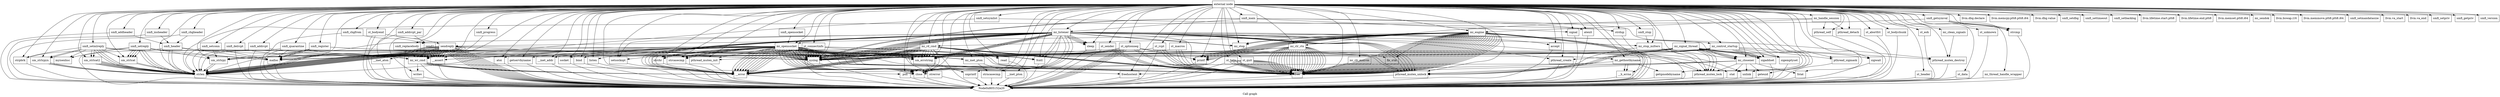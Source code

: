 digraph "Call graph" {
	label="Call graph";

	Node0x8051529f0 [shape=record,label="{external node}"];
	Node0x8051529f0 -> Node0x805152a80;
	Node0x8051529f0 -> Node0x805152cc0;
	Node0x8051529f0 -> Node0x805152ae0;
	Node0x8051529f0 -> Node0x805152d20;
	Node0x8051529f0 -> Node0x805152b40;
	Node0x8051529f0 -> Node0x805152d80;
	Node0x8051529f0 -> Node0x805152c00;
	Node0x8051529f0 -> Node0x805152c60;
	Node0x8051529f0 -> Node0x805152de0;
	Node0x8051529f0 -> Node0x805152ea0;
	Node0x8051529f0 -> Node0x805152f60;
	Node0x8051529f0 -> Node0x805152fc0;
	Node0x8051529f0 -> Node0x805153020;
	Node0x8051529f0 -> Node0x805153080;
	Node0x8051529f0 -> Node0x8051530e0;
	Node0x8051529f0 -> Node0x805153140;
	Node0x8051529f0 -> Node0x8051531a0;
	Node0x8051529f0 -> Node0x8051532c0;
	Node0x8051529f0 -> Node0x805153500;
	Node0x8051529f0 -> Node0x805153380;
	Node0x8051529f0 -> Node0x805153620;
	Node0x8051529f0 -> Node0x8051535c0;
	Node0x8051529f0 -> Node0x805153680;
	Node0x8051529f0 -> Node0x8051536e0;
	Node0x8051529f0 -> Node0x805153740;
	Node0x8051529f0 -> Node0x8051537a0;
	Node0x8051529f0 -> Node0x8051538c0;
	Node0x8051529f0 -> Node0x805153920;
	Node0x8051529f0 -> Node0x805153980;
	Node0x8051529f0 -> Node0x8051539e0;
	Node0x8051529f0 -> Node0x805153a40;
	Node0x8051529f0 -> Node0x805153aa0;
	Node0x8051529f0 -> Node0x805153b00;
	Node0x8051529f0 -> Node0x805153b60;
	Node0x8051529f0 -> Node0x805153bc0;
	Node0x8051529f0 -> Node0x805153c20;
	Node0x8051529f0 -> Node0x805153c80;
	Node0x8051529f0 -> Node0x805153800;
	Node0x8051529f0 -> Node0x805153ce0;
	Node0x8051529f0 -> Node0x805153d40;
	Node0x8051529f0 -> Node0x805153da0;
	Node0x8051529f0 -> Node0x805153e00;
	Node0x8051529f0 -> Node0x805152f00;
	Node0x8051529f0 -> Node0x805153e60;
	Node0x8051529f0 -> Node0x805153ec0;
	Node0x8051529f0 -> Node0x805153f20;
	Node0x8051529f0 -> Node0x805153f80;
	Node0x8051529f0 -> Node0x805153fe0;
	Node0x8051529f0 -> Node0x805154040;
	Node0x8051529f0 -> Node0x805154580;
	Node0x8051529f0 -> Node0x8051540a0;
	Node0x8051529f0 -> Node0x805154100;
	Node0x8051529f0 -> Node0x8051545e0;
	Node0x8051529f0 -> Node0x8051541c0;
	Node0x8051529f0 -> Node0x805154220;
	Node0x8051529f0 -> Node0x8051542e0;
	Node0x8051529f0 -> Node0x805154340;
	Node0x8051529f0 -> Node0x8051543a0;
	Node0x8051529f0 -> Node0x805154400;
	Node0x8051529f0 -> Node0x805154460;
	Node0x8051529f0 -> Node0x8051544c0;
	Node0x8051529f0 -> Node0x805154520;
	Node0x8051529f0 -> Node0x805154640;
	Node0x8051529f0 -> Node0x8051546a0;
	Node0x8051529f0 -> Node0x805154700;
	Node0x8051529f0 -> Node0x805153260;
	Node0x8051529f0 -> Node0x805154760;
	Node0x8051529f0 -> Node0x8051547c0;
	Node0x8051529f0 -> Node0x805154820;
	Node0x8051529f0 -> Node0x805154940;
	Node0x8051529f0 -> Node0x805154880;
	Node0x8051529f0 -> Node0x8051548e0;
	Node0x8051529f0 -> Node0x8051549a0;
	Node0x8051529f0 -> Node0x805154a00;
	Node0x8051529f0 -> Node0x805154a60;
	Node0x8051529f0 -> Node0x805154ac0;
	Node0x8051529f0 -> Node0x8051533e0;
	Node0x8051529f0 -> Node0x805154b20;
	Node0x8051529f0 -> Node0x805153560;
	Node0x8051529f0 -> Node0x805154b80;
	Node0x8051529f0 -> Node0x805154be0;
	Node0x8051529f0 -> Node0x805154ca0;
	Node0x8051529f0 -> Node0x805154d00;
	Node0x8051529f0 -> Node0x805154d60;
	Node0x8051529f0 -> Node0x805154e20;
	Node0x8051529f0 -> Node0x805154e80;
	Node0x8051529f0 -> Node0x805154ee0;
	Node0x8051529f0 -> Node0x805154f40;
	Node0x8051529f0 -> Node0x805154fa0;
	Node0x8051529f0 -> Node0x804f58000;
	Node0x8051529f0 -> Node0x804f58060;
	Node0x8051529f0 -> Node0x804f580c0;
	Node0x8051529f0 -> Node0x804f58180;
	Node0x8051529f0 -> Node0x804f58240;
	Node0x8051529f0 -> Node0x804f58360;
	Node0x8051529f0 -> Node0x804f583c0;
	Node0x8051529f0 -> Node0x804f58420;
	Node0x8051529f0 -> Node0x804f58480;
	Node0x8051529f0 -> Node0x804f584e0;
	Node0x8051529f0 -> Node0x804f58540;
	Node0x8051529f0 -> Node0x804f585a0;
	Node0x8051529f0 -> Node0x804f58600;
	Node0x8051529f0 -> Node0x805153320;
	Node0x8051529f0 -> Node0x805152e40;
	Node0x8051529f0 -> Node0x804f58660;
	Node0x8051529f0 -> Node0x805153200;
	Node0x8051529f0 -> Node0x804f586c0;
	Node0x8051529f0 -> Node0x804f58720;
	Node0x8051529f0 -> Node0x804f58780;
	Node0x8051529f0 -> Node0x804f587e0;
	Node0x8051529f0 -> Node0x804f58840;
	Node0x8051529f0 -> Node0x805154160;
	Node0x8051529f0 -> Node0x804f588a0;
	Node0x8051529f0 -> Node0x804f58900;
	Node0x8051529f0 -> Node0x805153860;
	Node0x8051529f0 -> Node0x804f58960;
	Node0x8051529f0 -> Node0x804f589c0;
	Node0x8051529f0 -> Node0x805154280;
	Node0x8051529f0 -> Node0x804f58a20;
	Node0x8051529f0 -> Node0x804f58a80;
	Node0x8051529f0 -> Node0x805152ba0;
	Node0x8051529f0 -> Node0x804f581e0;
	Node0x8051529f0 -> Node0x804f58300;
	Node0x8051529f0 -> Node0x804f582a0;
	Node0x805152a80 [shape=record,label="{smfi_register}"];
	Node0x805152a80 -> Node0x805152ae0;
	Node0x805152a80 -> Node0x805152b40;
	Node0x805152a80 -> Node0x805152ae0;
	Node0x805152a80 -> Node0x805152ba0;
	Node0x805152a80 -> Node0x805152c00;
	Node0x805152a80 -> Node0x805152c60;
	Node0x805152cc0 [shape=record,label="{llvm.dbg.declare}"];
	Node0x805152ae0 [shape=record,label="{malloc}"];
	Node0x805152ae0 -> Node0x805152a20;
	Node0x805152d20 [shape=record,label="{llvm.memcpy.p0i8.p0i8.i64}"];
	Node0x805152b40 [shape=record,label="{strlen}"];
	Node0x805152b40 -> Node0x805152a20;
	Node0x805152d80 [shape=record,label="{llvm.dbg.value}"];
	Node0x805152c00 [shape=record,label="{syslog}"];
	Node0x805152c00 -> Node0x805152a20;
	Node0x805152c60 [shape=record,label="{free}"];
	Node0x805152c60 -> Node0x805152a20;
	Node0x805152de0 [shape=record,label="{smfi_stop}"];
	Node0x805152de0 -> Node0x805152e40;
	Node0x805152ea0 [shape=record,label="{smfi_opensocket}"];
	Node0x805152ea0 -> Node0x805152f00;
	Node0x805152f60 [shape=record,label="{smfi_setdbg}"];
	Node0x805152fc0 [shape=record,label="{smfi_settimeout}"];
	Node0x805153020 [shape=record,label="{smfi_setconn}"];
	Node0x805153020 -> Node0x805152b40;
	Node0x805153020 -> Node0x805152ae0;
	Node0x805153020 -> Node0x805152ba0;
	Node0x805153080 [shape=record,label="{smfi_setbacklog}"];
	Node0x8051530e0 [shape=record,label="{smfi_main}"];
	Node0x8051530e0 -> Node0x805153140;
	Node0x8051530e0 -> Node0x805152c00;
	Node0x8051530e0 -> Node0x8051531a0;
	Node0x8051530e0 -> Node0x805153200;
	Node0x8051530e0 -> Node0x805152c00;
	Node0x8051530e0 -> Node0x805153260;
	Node0x805153140 [shape=record,label="{signal}"];
	Node0x805153140 -> Node0x805152a20;
	Node0x8051531a0 [shape=record,label="{atexit}"];
	Node0x8051531a0 -> Node0x805152a20;
	Node0x8051532c0 [shape=record,label="{mi_engine}"];
	Node0x8051532c0 -> Node0x805152c60;
	Node0x8051532c0 -> Node0x805152c60;
	Node0x8051532c0 -> Node0x805153320;
	Node0x8051532c0 -> Node0x805153380;
	Node0x8051532c0 -> Node0x8051533e0;
	Node0x8051532c0 -> Node0x805153380;
	Node0x8051532c0 -> Node0x805153380;
	Node0x8051532c0 -> Node0x805153380;
	Node0x8051532c0 -> Node0x805153380;
	Node0x8051532c0 -> Node0x805153380;
	Node0x8051532c0 -> Node0x805152a20;
	Node0x8051532c0 -> Node0x805152c60;
	Node0x8051532c0 -> Node0x805153380;
	Node0x8051532c0 -> Node0x805152a20;
	Node0x8051532c0 -> Node0x805152c60;
	Node0x8051532c0 -> Node0x805153440;
	Node0x8051532c0 -> Node0x805153380;
	Node0x8051532c0 -> Node0x805152a20;
	Node0x8051532c0 -> Node0x805152a20;
	Node0x8051532c0 -> Node0x805152c60;
	Node0x8051532c0 -> Node0x805152c60;
	Node0x8051532c0 -> Node0x805152c60;
	Node0x8051532c0 -> Node0x805152c60;
	Node0x8051532c0 -> Node0x805152c60;
	Node0x8051532c0 -> Node0x805152c60;
	Node0x8051532c0 -> Node0x805152c60;
	Node0x8051532c0 -> Node0x805152c60;
	Node0x8051532c0 -> Node0x805152c60;
	Node0x8051532c0 -> Node0x805152c60;
	Node0x8051532c0 -> Node0x805152c60;
	Node0x8051532c0 -> Node0x805152c60;
	Node0x8051532c0 -> Node0x805152c60;
	Node0x8051532c0 -> Node0x805152c60;
	Node0x8051532c0 -> Node0x805152c60;
	Node0x8051532c0 -> Node0x805152c60;
	Node0x8051532c0 -> Node0x805152c60;
	Node0x8051532c0 -> Node0x805152c60;
	Node0x8051532c0 -> Node0x805152c60;
	Node0x8051532c0 -> Node0x805152c60;
	Node0x8051532c0 -> Node0x805152c60;
	Node0x8051532c0 -> Node0x805152c60;
	Node0x8051532c0 -> Node0x805152c60;
	Node0x8051532c0 -> Node0x805152c60;
	Node0x8051532c0 -> Node0x805152c60;
	Node0x8051532c0 -> Node0x805152c60;
	Node0x8051532c0 -> Node0x805152c60;
	Node0x8051532c0 -> Node0x8051534a0;
	Node0x8051532c0 -> Node0x805153320;
	Node0x805153980 [shape=record,label="{st_header}"];
	Node0x805153980 -> Node0x805152a20;
	Node0x805153500 [shape=record,label="{llvm.lifetime.start.p0i8}"];
	Node0x805153380 [shape=record,label="{printf}"];
	Node0x805153380 -> Node0x805152a20;
	Node0x805153440 [shape=record,label="{sendreply}"];
	Node0x805153440 -> Node0x805152c00;
	Node0x805153440 -> Node0x805153560;
	Node0x805153440 -> Node0x805152b40;
	Node0x805153440 -> Node0x805153560;
	Node0x805153440 -> Node0x805152c60;
	Node0x805153440 -> Node0x805153560;
	Node0x805153440 -> Node0x805153560;
	Node0x805153440 -> Node0x805153560;
	Node0x805153440 -> Node0x805153560;
	Node0x805153440 -> Node0x805152a20;
	Node0x805153440 -> Node0x805152a20;
	Node0x805153440 -> Node0x805152a20;
	Node0x805153440 -> Node0x805152b40;
	Node0x805153440 -> Node0x8051535c0;
	Node0x805153440 -> Node0x805152ae0;
	Node0x805153440 -> Node0x8051535c0;
	Node0x805153440 -> Node0x805152a20;
	Node0x805153440 -> Node0x805152b40;
	Node0x805153440 -> Node0x8051535c0;
	Node0x805153440 -> Node0x805152a20;
	Node0x805153440 -> Node0x805152b40;
	Node0x805153440 -> Node0x805152a20;
	Node0x805153440 -> Node0x805152b40;
	Node0x805153440 -> Node0x805152a20;
	Node0x805153440 -> Node0x805152b40;
	Node0x805153440 -> Node0x805152a20;
	Node0x805153440 -> Node0x805152b40;
	Node0x805153440 -> Node0x805152a20;
	Node0x805153440 -> Node0x805152b40;
	Node0x805153440 -> Node0x805152a20;
	Node0x805153440 -> Node0x805152b40;
	Node0x805153440 -> Node0x805152b40;
	Node0x805153440 -> Node0x805152b40;
	Node0x805153440 -> Node0x805152b40;
	Node0x805153440 -> Node0x805152b40;
	Node0x805153440 -> Node0x805152b40;
	Node0x805153440 -> Node0x805152b40;
	Node0x805153440 -> Node0x805153560;
	Node0x805153440 -> Node0x805153560;
	Node0x805153620 [shape=record,label="{llvm.lifetime.end.p0i8}"];
	Node0x8051534a0 [shape=record,label="{fix_stm}"];
	Node0x8051535c0 [shape=record,label="{__assert}"];
	Node0x8051535c0 -> Node0x805152a20;
	Node0x805153680 [shape=record,label="{st_abortfct}"];
	Node0x805153680 -> Node0x805152a20;
	Node0x8051536e0 [shape=record,label="{st_macros}"];
	Node0x8051536e0 -> Node0x805152ae0;
	Node0x8051536e0 -> Node0x805152c60;
	Node0x8051536e0 -> Node0x805152c60;
	Node0x8051536e0 -> Node0x805152c60;
	Node0x805153740 [shape=record,label="{st_bodychunk}"];
	Node0x805153740 -> Node0x805152a20;
	Node0x8051537a0 [shape=record,label="{st_connectinfo}"];
	Node0x8051537a0 -> Node0x805152c60;
	Node0x8051537a0 -> Node0x805152c60;
	Node0x8051537a0 -> Node0x805152c00;
	Node0x8051537a0 -> Node0x805153800;
	Node0x8051537a0 -> Node0x805152c00;
	Node0x8051537a0 -> Node0x805153860;
	Node0x8051537a0 -> Node0x805152c00;
	Node0x8051537a0 -> Node0x805152ba0;
	Node0x8051537a0 -> Node0x805152c00;
	Node0x8051537a0 -> Node0x805152c00;
	Node0x8051537a0 -> Node0x805152a20;
	Node0x8051538c0 [shape=record,label="{st_bodyend}"];
	Node0x8051538c0 -> Node0x805152a20;
	Node0x8051538c0 -> Node0x805153440;
	Node0x8051538c0 -> Node0x805152a20;
	Node0x805153920 [shape=record,label="{st_helo}"];
	Node0x805153920 -> Node0x805152c60;
	Node0x805153920 -> Node0x805152c60;
	Node0x805153920 -> Node0x805152a20;
	Node0x8051539e0 [shape=record,label="{st_sender}"];
	Node0x8051539e0 -> Node0x805152c60;
	Node0x8051539e0 -> Node0x805152c60;
	Node0x8051539e0 -> Node0x805152ae0;
	Node0x8051539e0 -> Node0x805152a20;
	Node0x8051539e0 -> Node0x805152c60;
	Node0x805153a40 [shape=record,label="{st_optionneg}"];
	Node0x805153a40 -> Node0x805152c60;
	Node0x805153a40 -> Node0x805152c60;
	Node0x805153a40 -> Node0x805152c00;
	Node0x805153a40 -> Node0x805152a20;
	Node0x805153a40 -> Node0x805152c00;
	Node0x805153a40 -> Node0x805152a20;
	Node0x805153a40 -> Node0x805152a20;
	Node0x805153a40 -> Node0x805152a20;
	Node0x805153a40 -> Node0x805152c00;
	Node0x805153a40 -> Node0x805152c00;
	Node0x805153a40 -> Node0x805152c00;
	Node0x805153a40 -> Node0x8051534a0;
	Node0x805153a40 -> Node0x805153380;
	Node0x805153aa0 [shape=record,label="{st_eoh}"];
	Node0x805153aa0 -> Node0x805152a20;
	Node0x805153b00 [shape=record,label="{st_quit}"];
	Node0x805153b00 -> Node0x805152a20;
	Node0x805153b00 -> Node0x805152c60;
	Node0x805153b00 -> Node0x805152c60;
	Node0x805153b00 -> Node0x805152c60;
	Node0x805153b00 -> Node0x805152c60;
	Node0x805153b00 -> Node0x805152c60;
	Node0x805153b00 -> Node0x805152c60;
	Node0x805153b00 -> Node0x805152c60;
	Node0x805153b00 -> Node0x805152c60;
	Node0x805153b00 -> Node0x805152c60;
	Node0x805153b00 -> Node0x805152c60;
	Node0x805153b00 -> Node0x805152c60;
	Node0x805153b00 -> Node0x805152c60;
	Node0x805153b00 -> Node0x805152c60;
	Node0x805153b00 -> Node0x805152c60;
	Node0x805153b60 [shape=record,label="{st_data}"];
	Node0x805153b60 -> Node0x805152a20;
	Node0x805153bc0 [shape=record,label="{st_rcpt}"];
	Node0x805153bc0 -> Node0x805152c60;
	Node0x805153bc0 -> Node0x805152c60;
	Node0x805153bc0 -> Node0x805152ae0;
	Node0x805153bc0 -> Node0x805152a20;
	Node0x805153bc0 -> Node0x805152c60;
	Node0x805153c20 [shape=record,label="{st_unknown}"];
	Node0x805153c20 -> Node0x805152a20;
	Node0x805153c80 [shape=record,label="{llvm.memset.p0i8.i64}"];
	Node0x805153800 [shape=record,label="{__inet_aton}"];
	Node0x805153800 -> Node0x805152a20;
	Node0x805153ce0 [shape=record,label="{mi_clr_macros}"];
	Node0x805153ce0 -> Node0x805152c60;
	Node0x805153ce0 -> Node0x805152c60;
	Node0x805153d40 [shape=record,label="{mi_clr_ctx}"];
	Node0x805153d40 -> Node0x8051535c0;
	Node0x805153d40 -> Node0x805153da0;
	Node0x805153d40 -> Node0x805152c60;
	Node0x805153d40 -> Node0x805152c00;
	Node0x805153d40 -> Node0x805152c60;
	Node0x805153d40 -> Node0x805152c60;
	Node0x805153d40 -> Node0x805152c60;
	Node0x805153d40 -> Node0x805152c60;
	Node0x805153d40 -> Node0x805152c60;
	Node0x805153d40 -> Node0x805152c60;
	Node0x805153d40 -> Node0x805152c60;
	Node0x805153d40 -> Node0x805152c60;
	Node0x805153d40 -> Node0x805152c60;
	Node0x805153d40 -> Node0x805152c60;
	Node0x805153d40 -> Node0x805152c60;
	Node0x805153d40 -> Node0x805152c60;
	Node0x805153d40 -> Node0x805152c60;
	Node0x805153d40 -> Node0x805152c60;
	Node0x805153d40 -> Node0x805152c60;
	Node0x805153d40 -> Node0x805152c60;
	Node0x805153d40 -> Node0x805152c60;
	Node0x805153d40 -> Node0x805152c60;
	Node0x805153d40 -> Node0x805152c60;
	Node0x805153d40 -> Node0x805152c60;
	Node0x805153d40 -> Node0x805152c60;
	Node0x805153d40 -> Node0x805152c60;
	Node0x805153da0 [shape=record,label="{close}"];
	Node0x805153da0 -> Node0x805152a20;
	Node0x805153e00 [shape=record,label="{mi_sendok}"];
	Node0x805152f00 [shape=record,label="{mi_opensocket}"];
	Node0x805152f00 -> Node0x805152c00;
	Node0x805152f00 -> Node0x805153e60;
	Node0x805152f00 -> Node0x805153ec0;
	Node0x805152f00 -> Node0x805152c00;
	Node0x805152f00 -> Node0x805153f20;
	Node0x805152f00 -> Node0x805153f80;
	Node0x805152f00 -> Node0x805153f80;
	Node0x805152f00 -> Node0x805153f80;
	Node0x805152f00 -> Node0x805153f80;
	Node0x805152f00 -> Node0x805152c00;
	Node0x805152f00 -> Node0x805152b40;
	Node0x805152f00 -> Node0x805153fe0;
	Node0x805152f00 -> Node0x805152c00;
	Node0x805152f00 -> Node0x805152ba0;
	Node0x805152f00 -> Node0x805153f20;
	Node0x805152f00 -> Node0x805154040;
	Node0x805152f00 -> Node0x8051540a0;
	Node0x805152f00 -> Node0x805152c00;
	Node0x805152f00 -> Node0x805153f20;
	Node0x805152f00 -> Node0x805154100;
	Node0x805152f00 -> Node0x805153860;
	Node0x805152f00 -> Node0x805152c00;
	Node0x805152f00 -> Node0x805152c00;
	Node0x805152f00 -> Node0x805154160;
	Node0x805152f00 -> Node0x805152c00;
	Node0x805152f00 -> Node0x805152c00;
	Node0x805152f00 -> Node0x8051541c0;
	Node0x805152f00 -> Node0x805154220;
	Node0x805152f00 -> Node0x805153fe0;
	Node0x805152f00 -> Node0x805154280;
	Node0x805152f00 -> Node0x805152c00;
	Node0x805152f00 -> Node0x8051542e0;
	Node0x805152f00 -> Node0x8051542e0;
	Node0x805152f00 -> Node0x805153fe0;
	Node0x805152f00 -> Node0x805154280;
	Node0x805152f00 -> Node0x805152c00;
	Node0x805152f00 -> Node0x805153da0;
	Node0x805152f00 -> Node0x805154340;
	Node0x805152f00 -> Node0x805153fe0;
	Node0x805152f00 -> Node0x805154280;
	Node0x805152f00 -> Node0x805152c00;
	Node0x805152f00 -> Node0x805153da0;
	Node0x805152f00 -> Node0x8051543a0;
	Node0x805152f00 -> Node0x805153fe0;
	Node0x805152f00 -> Node0x805153fe0;
	Node0x805152f00 -> Node0x805154280;
	Node0x805152f00 -> Node0x805152c00;
	Node0x805152f00 -> Node0x805153da0;
	Node0x805152f00 -> Node0x805152c00;
	Node0x805152f00 -> Node0x805153da0;
	Node0x805152f00 -> Node0x805154400;
	Node0x805152f00 -> Node0x805153fe0;
	Node0x805152f00 -> Node0x805154280;
	Node0x805152f00 -> Node0x805152c00;
	Node0x805152f00 -> Node0x805153da0;
	Node0x805152f00 -> Node0x805154460;
	Node0x805152f00 -> Node0x805153fe0;
	Node0x805152f00 -> Node0x805154280;
	Node0x805152f00 -> Node0x805152c00;
	Node0x805152f00 -> Node0x805153da0;
	Node0x805152f00 -> Node0x8051544c0;
	Node0x805152f00 -> Node0x805153fe0;
	Node0x805152f00 -> Node0x805154280;
	Node0x805152f00 -> Node0x805152c00;
	Node0x805152f00 -> Node0x805153da0;
	Node0x805152f00 -> Node0x805152ae0;
	Node0x805152f00 -> Node0x805152ba0;
	Node0x805152f00 -> Node0x805153fe0;
	Node0x805152f00 -> Node0x805154280;
	Node0x805152f00 -> Node0x805152c00;
	Node0x805152f00 -> Node0x805153da0;
	Node0x805152f00 -> Node0x805152c00;
	Node0x805152f00 -> Node0x805154520;
	Node0x805152f00 -> Node0x805154520;
	Node0x805153e60 [shape=record,label="{pthread_mutex_init}"];
	Node0x805153e60 -> Node0x805152a20;
	Node0x805153ec0 [shape=record,label="{pthread_mutex_lock}"];
	Node0x805153ec0 -> Node0x805152a20;
	Node0x805153f20 [shape=record,label="{strchr}"];
	Node0x805153f20 -> Node0x805152a20;
	Node0x805153f80 [shape=record,label="{strcasecmp}"];
	Node0x805153f80 -> Node0x805152a20;
	Node0x805153fe0 [shape=record,label="{__error}"];
	Node0x805153fe0 -> Node0x805152a20;
	Node0x805154040 [shape=record,label="{atoi}"];
	Node0x805154040 -> Node0x805152a20;
	Node0x805154580 [shape=record,label="{llvm.bswap.i16}"];
	Node0x8051540a0 [shape=record,label="{getservbyname}"];
	Node0x8051540a0 -> Node0x805152a20;
	Node0x805154100 [shape=record,label="{__inet_addr}"];
	Node0x805154100 -> Node0x805152a20;
	Node0x8051545e0 [shape=record,label="{llvm.memmove.p0i8.p0i8.i64}"];
	Node0x8051541c0 [shape=record,label="{freehostent}"];
	Node0x8051541c0 -> Node0x805152a20;
	Node0x805154220 [shape=record,label="{socket}"];
	Node0x805154220 -> Node0x805152a20;
	Node0x8051542e0 [shape=record,label="{fcntl}"];
	Node0x8051542e0 -> Node0x805152a20;
	Node0x805154340 [shape=record,label="{setsockopt}"];
	Node0x805154340 -> Node0x805152a20;
	Node0x8051543a0 [shape=record,label="{stat}"];
	Node0x8051543a0 -> Node0x805152a20;
	Node0x805154400 [shape=record,label="{unlink}"];
	Node0x805154400 -> Node0x805152a20;
	Node0x805154460 [shape=record,label="{bind}"];
	Node0x805154460 -> Node0x805152a20;
	Node0x8051544c0 [shape=record,label="{listen}"];
	Node0x8051544c0 -> Node0x805152a20;
	Node0x805154520 [shape=record,label="{pthread_mutex_unlock}"];
	Node0x805154520 -> Node0x805152a20;
	Node0x805154640 [shape=record,label="{mi_closener}"];
	Node0x805154640 -> Node0x805153ec0;
	Node0x805154640 -> Node0x8051546a0;
	Node0x805154640 -> Node0x805154700;
	Node0x805154640 -> Node0x805153da0;
	Node0x805154640 -> Node0x8051543a0;
	Node0x805154640 -> Node0x805154400;
	Node0x805154640 -> Node0x805152c60;
	Node0x805154640 -> Node0x805154520;
	Node0x8051546a0 [shape=record,label="{geteuid}"];
	Node0x8051546a0 -> Node0x805152a20;
	Node0x805154700 [shape=record,label="{fstat}"];
	Node0x805154700 -> Node0x805152a20;
	Node0x805153260 [shape=record,label="{mi_listener}"];
	Node0x805153260 -> Node0x805152f00;
	Node0x805153260 -> Node0x805153320;
	Node0x805153260 -> Node0x805153ec0;
	Node0x805153260 -> Node0x805153fe0;
	Node0x805153260 -> Node0x805152c00;
	Node0x805153260 -> Node0x805154520;
	Node0x805153260 -> Node0x805154760;
	Node0x805153260 -> Node0x805154520;
	Node0x805153260 -> Node0x805153320;
	Node0x805153260 -> Node0x805153fe0;
	Node0x805153260 -> Node0x805154520;
	Node0x805153260 -> Node0x805154280;
	Node0x805153260 -> Node0x805152c00;
	Node0x805153260 -> Node0x8051547c0;
	Node0x805153260 -> Node0x805154520;
	Node0x805153260 -> Node0x805152c00;
	Node0x805153260 -> Node0x805154820;
	Node0x805153260 -> Node0x805153fe0;
	Node0x805153260 -> Node0x805154520;
	Node0x805153260 -> Node0x805153da0;
	Node0x805153260 -> Node0x805154280;
	Node0x805153260 -> Node0x805152c00;
	Node0x805153260 -> Node0x8051547c0;
	Node0x805153260 -> Node0x8051542e0;
	Node0x805153260 -> Node0x8051542e0;
	Node0x805153260 -> Node0x805153fe0;
	Node0x805153260 -> Node0x805154280;
	Node0x805153260 -> Node0x805152c00;
	Node0x805153260 -> Node0x805154340;
	Node0x805153260 -> Node0x805153fe0;
	Node0x805153260 -> Node0x805154280;
	Node0x805153260 -> Node0x805152c00;
	Node0x805153260 -> Node0x805152ae0;
	Node0x805153260 -> Node0x805153da0;
	Node0x805153260 -> Node0x805154280;
	Node0x805153260 -> Node0x805152c00;
	Node0x805153260 -> Node0x8051547c0;
	Node0x805153260 -> Node0x805154880;
	Node0x805153260 -> Node0x805152c00;
	Node0x805153260 -> Node0x8051547c0;
	Node0x805153260 -> Node0x805153da0;
	Node0x805153260 -> Node0x805152c60;
	Node0x805153260 -> Node0x805152e40;
	Node0x805153260 -> Node0x805152c00;
	Node0x805153260 -> Node0x805154640;
	Node0x805153260 -> Node0x8051548e0;
	Node0x805154760 [shape=record,label="{poll}"];
	Node0x805154760 -> Node0x805152a20;
	Node0x8051547c0 [shape=record,label="{sleep}"];
	Node0x8051547c0 -> Node0x805152a20;
	Node0x805154820 [shape=record,label="{accept}"];
	Node0x805154820 -> Node0x805152a20;
	Node0x805154940 [shape=record,label="{mi_thread_handle_wrapper}"];
	Node0x805154940 -> Node0x805152a20;
	Node0x805154880 [shape=record,label="{pthread_create}"];
	Node0x805154880 -> Node0x805152a20;
	Node0x8051548e0 [shape=record,label="{pthread_mutex_destroy}"];
	Node0x8051548e0 -> Node0x805152a20;
	Node0x8051549a0 [shape=record,label="{mi_handle_session}"];
	Node0x8051549a0 -> Node0x805154a00;
	Node0x8051549a0 -> Node0x805154a60;
	Node0x8051549a0 -> Node0x8051532c0;
	Node0x8051549a0 -> Node0x805153d40;
	Node0x805154a00 [shape=record,label="{pthread_self}"];
	Node0x805154a00 -> Node0x805152a20;
	Node0x805154a60 [shape=record,label="{pthread_detach}"];
	Node0x805154a60 -> Node0x805152a20;
	Node0x805154ac0 [shape=record,label="{smfi_setmaxdatasize}"];
	Node0x8051533e0 [shape=record,label="{mi_rd_cmd}"];
	Node0x8051533e0 -> Node0x805154760;
	Node0x8051533e0 -> Node0x805153fe0;
	Node0x8051533e0 -> Node0x805154b20;
	Node0x8051533e0 -> Node0x805153fe0;
	Node0x8051533e0 -> Node0x805154280;
	Node0x8051533e0 -> Node0x805152c00;
	Node0x8051533e0 -> Node0x805153fe0;
	Node0x8051533e0 -> Node0x805154280;
	Node0x8051533e0 -> Node0x805152c00;
	Node0x8051533e0 -> Node0x805152a20;
	Node0x8051533e0 -> Node0x805152ae0;
	Node0x8051533e0 -> Node0x805154760;
	Node0x8051533e0 -> Node0x805153fe0;
	Node0x8051533e0 -> Node0x805152c60;
	Node0x8051533e0 -> Node0x805154b20;
	Node0x8051533e0 -> Node0x805153fe0;
	Node0x8051533e0 -> Node0x805154280;
	Node0x8051533e0 -> Node0x805152c00;
	Node0x8051533e0 -> Node0x805152c60;
	Node0x8051533e0 -> Node0x805152c60;
	Node0x8051533e0 -> Node0x805153fe0;
	Node0x8051533e0 -> Node0x805152c60;
	Node0x8051533e0 -> Node0x805154280;
	Node0x8051533e0 -> Node0x805152c00;
	Node0x805154b20 [shape=record,label="{read}"];
	Node0x805154b20 -> Node0x805152a20;
	Node0x805153560 [shape=record,label="{mi_wr_cmd}"];
	Node0x805153560 -> Node0x805152a20;
	Node0x805153560 -> Node0x805154760;
	Node0x805153560 -> Node0x805153fe0;
	Node0x805153560 -> Node0x805153fe0;
	Node0x805153560 -> Node0x805154b80;
	Node0x805153560 -> Node0x805153fe0;
	Node0x805153560 -> Node0x805153fe0;
	Node0x805154b80 [shape=record,label="{writev}"];
	Node0x805154b80 -> Node0x805152a20;
	Node0x805154be0 [shape=record,label="{smfi_addheader}"];
	Node0x805154be0 -> Node0x805152a20;
	Node0x805154be0 -> Node0x805154c40;
	Node0x805154c40 [shape=record,label="{smfi_header}"];
	Node0x805154c40 -> Node0x805152b40;
	Node0x805154c40 -> Node0x805152b40;
	Node0x805154c40 -> Node0x805152ae0;
	Node0x805154c40 -> Node0x805152a20;
	Node0x805154c40 -> Node0x805153560;
	Node0x805154c40 -> Node0x805152c60;
	Node0x805154ca0 [shape=record,label="{smfi_insheader}"];
	Node0x805154ca0 -> Node0x805152a20;
	Node0x805154ca0 -> Node0x805154c40;
	Node0x805154d00 [shape=record,label="{smfi_chgheader}"];
	Node0x805154d00 -> Node0x805152a20;
	Node0x805154d00 -> Node0x805154c40;
	Node0x805154d60 [shape=record,label="{smfi_chgfrom}"];
	Node0x805154d60 -> Node0x805152a20;
	Node0x805154d60 -> Node0x805154dc0;
	Node0x805154dc0 [shape=record,label="{send2}"];
	Node0x805154dc0 -> Node0x805152b40;
	Node0x805154dc0 -> Node0x805152b40;
	Node0x805154dc0 -> Node0x8051535c0;
	Node0x805154dc0 -> Node0x805152ae0;
	Node0x805154dc0 -> Node0x805152b40;
	Node0x805154dc0 -> Node0x8051535c0;
	Node0x805154dc0 -> Node0x8051535c0;
	Node0x805154dc0 -> Node0x8051535c0;
	Node0x805154dc0 -> Node0x805153560;
	Node0x805154dc0 -> Node0x805152c60;
	Node0x805154e20 [shape=record,label="{smfi_setsymlist}"];
	Node0x805154e20 -> Node0x8051535c0;
	Node0x805154e20 -> Node0x805154e80;
	Node0x805154e80 [shape=record,label="{strdup}"];
	Node0x805154e80 -> Node0x805152a20;
	Node0x805154ee0 [shape=record,label="{smfi_addrcpt_par}"];
	Node0x805154ee0 -> Node0x805152a20;
	Node0x805154ee0 -> Node0x805154dc0;
	Node0x805154f40 [shape=record,label="{smfi_addrcpt}"];
	Node0x805154f40 -> Node0x805152a20;
	Node0x805154f40 -> Node0x805152b40;
	Node0x805154f40 -> Node0x805153560;
	Node0x805154fa0 [shape=record,label="{smfi_delrcpt}"];
	Node0x805154fa0 -> Node0x805152a20;
	Node0x805154fa0 -> Node0x805152b40;
	Node0x805154fa0 -> Node0x805153560;
	Node0x804f58000 [shape=record,label="{smfi_replacebody}"];
	Node0x804f58000 -> Node0x805152a20;
	Node0x804f58000 -> Node0x805153560;
	Node0x804f58060 [shape=record,label="{smfi_quarantine}"];
	Node0x804f58060 -> Node0x805152a20;
	Node0x804f58060 -> Node0x805152b40;
	Node0x804f58060 -> Node0x805152ae0;
	Node0x804f58060 -> Node0x805153560;
	Node0x804f58060 -> Node0x805152c60;
	Node0x804f580c0 [shape=record,label="{smfi_setreply}"];
	Node0x804f580c0 -> Node0x805152b40;
	Node0x804f580c0 -> Node0x804f58120;
	Node0x804f580c0 -> Node0x805152b40;
	Node0x804f580c0 -> Node0x804f58180;
	Node0x804f580c0 -> Node0x805152b40;
	Node0x804f580c0 -> Node0x805152ae0;
	Node0x804f580c0 -> Node0x805152ba0;
	Node0x804f580c0 -> Node0x804f581e0;
	Node0x804f580c0 -> Node0x804f581e0;
	Node0x804f580c0 -> Node0x804f581e0;
	Node0x804f580c0 -> Node0x804f581e0;
	Node0x804f580c0 -> Node0x805152c60;
	Node0x804f58120 [shape=record,label="{myisenhsc}"];
	Node0x804f58180 [shape=record,label="{strpbrk}"];
	Node0x804f58180 -> Node0x805152a20;
	Node0x804f58240 [shape=record,label="{smfi_setmlreply}"];
	Node0x804f58240 -> Node0x805152b40;
	Node0x804f58240 -> Node0x804f58120;
	Node0x804f58240 -> Node0x805152b40;
	Node0x804f58240 -> Node0x805152b40;
	Node0x804f58240 -> Node0x804f58180;
	Node0x804f58240 -> Node0x805152ae0;
	Node0x804f58240 -> Node0x804f582a0;
	Node0x804f58240 -> Node0x804f582a0;
	Node0x804f58240 -> Node0x804f58300;
	Node0x804f58240 -> Node0x804f58300;
	Node0x804f58240 -> Node0x804f581e0;
	Node0x804f58240 -> Node0x805152c60;
	Node0x804f58360 [shape=record,label="{llvm.va_start}"];
	Node0x804f583c0 [shape=record,label="{llvm.va_end}"];
	Node0x804f58420 [shape=record,label="{smfi_setpriv}"];
	Node0x804f58480 [shape=record,label="{smfi_getpriv}"];
	Node0x804f584e0 [shape=record,label="{smfi_getsymval}"];
	Node0x804f584e0 -> Node0x805152b40;
	Node0x804f584e0 -> Node0x804f58540;
	Node0x804f584e0 -> Node0x804f58540;
	Node0x804f584e0 -> Node0x804f58540;
	Node0x804f58540 [shape=record,label="{strcmp}"];
	Node0x804f58540 -> Node0x805152a20;
	Node0x804f585a0 [shape=record,label="{smfi_progress}"];
	Node0x804f585a0 -> Node0x805153560;
	Node0x804f58600 [shape=record,label="{smfi_version}"];
	Node0x805153320 [shape=record,label="{mi_stop}"];
	Node0x805152e40 [shape=record,label="{mi_stop_milters}"];
	Node0x805152e40 -> Node0x805153ec0;
	Node0x805152e40 -> Node0x805154640;
	Node0x805152e40 -> Node0x805154520;
	Node0x804f58660 [shape=record,label="{mi_clean_signals}"];
	Node0x804f58660 -> Node0x8051548e0;
	Node0x805153200 [shape=record,label="{mi_control_startup}"];
	Node0x805153200 -> Node0x805153e60;
	Node0x805153200 -> Node0x805152c00;
	Node0x805153200 -> Node0x804f586c0;
	Node0x805153200 -> Node0x804f58720;
	Node0x805153200 -> Node0x804f58720;
	Node0x805153200 -> Node0x804f58720;
	Node0x805153200 -> Node0x804f58780;
	Node0x805153200 -> Node0x805152c00;
	Node0x805153200 -> Node0x805154880;
	Node0x805153200 -> Node0x805152c00;
	Node0x805153200 -> Node0x805152c00;
	Node0x805153200 -> Node0x8051548e0;
	Node0x804f586c0 [shape=record,label="{sigemptyset}"];
	Node0x804f586c0 -> Node0x805152a20;
	Node0x804f58720 [shape=record,label="{sigaddset}"];
	Node0x804f58720 -> Node0x805152a20;
	Node0x804f58780 [shape=record,label="{pthread_sigmask}"];
	Node0x804f58780 -> Node0x805152a20;
	Node0x804f587e0 [shape=record,label="{mi_signal_thread}"];
	Node0x804f587e0 -> Node0x804f586c0;
	Node0x804f587e0 -> Node0x804f58720;
	Node0x804f587e0 -> Node0x804f58720;
	Node0x804f587e0 -> Node0x804f58720;
	Node0x804f587e0 -> Node0x804f58840;
	Node0x804f587e0 -> Node0x805153fe0;
	Node0x804f587e0 -> Node0x805152c00;
	Node0x804f587e0 -> Node0x805153ec0;
	Node0x804f587e0 -> Node0x805154640;
	Node0x804f587e0 -> Node0x805154520;
	Node0x804f587e0 -> Node0x805153ec0;
	Node0x804f587e0 -> Node0x805154640;
	Node0x804f587e0 -> Node0x805154520;
	Node0x804f587e0 -> Node0x805153ec0;
	Node0x804f587e0 -> Node0x805154640;
	Node0x804f587e0 -> Node0x805154520;
	Node0x804f587e0 -> Node0x805152c00;
	Node0x804f58840 [shape=record,label="{sigwait}"];
	Node0x804f58840 -> Node0x805152a20;
	Node0x805154160 [shape=record,label="{mi_gethostbyname}"];
	Node0x805154160 -> Node0x804f588a0;
	Node0x805154160 -> Node0x804f58900;
	Node0x805154160 -> Node0x8051541c0;
	Node0x805154160 -> Node0x804f58900;
	Node0x804f588a0 [shape=record,label="{getipnodebyname}"];
	Node0x804f588a0 -> Node0x805152a20;
	Node0x804f58900 [shape=record,label="{__h_errno}"];
	Node0x804f58900 -> Node0x805152a20;
	Node0x805153860 [shape=record,label="{mi_inet_pton}"];
	Node0x805153860 -> Node0x804f58960;
	Node0x805153860 -> Node0x804f589c0;
	Node0x804f58960 [shape=record,label="{strncasecmp}"];
	Node0x804f58960 -> Node0x805152a20;
	Node0x804f589c0 [shape=record,label="{__inet_pton}"];
	Node0x804f589c0 -> Node0x805152a20;
	Node0x805154280 [shape=record,label="{sm_errstring}"];
	Node0x805154280 -> Node0x804f58a20;
	Node0x805154280 -> Node0x804f58a80;
	Node0x804f58a20 [shape=record,label="{strerror}"];
	Node0x804f58a20 -> Node0x805152a20;
	Node0x804f58a80 [shape=record,label="{snprintf}"];
	Node0x804f58a80 -> Node0x805152a20;
	Node0x805152ba0 [shape=record,label="{sm_strlcpy}"];
	Node0x805152ba0 -> Node0x805152b40;
	Node0x805152ba0 -> Node0x805152b40;
	Node0x804f581e0 [shape=record,label="{sm_strlcat}"];
	Node0x804f581e0 -> Node0x805152b40;
	Node0x804f581e0 -> Node0x805152b40;
	Node0x804f58300 [shape=record,label="{sm_strlcat2}"];
	Node0x804f58300 -> Node0x805152b40;
	Node0x804f58300 -> Node0x805152b40;
	Node0x804f58300 -> Node0x805152b40;
	Node0x804f58300 -> Node0x805152b40;
	Node0x804f58300 -> Node0x805152b40;
	Node0x804f58300 -> Node0x805152b40;
	Node0x804f582a0 [shape=record,label="{sm_strlcpyn}"];
	Node0x804f582a0 -> Node0x805152b40;
	Node0x804f582a0 -> Node0x805152b40;
	Node0x804f582a0 -> Node0x805152b40;
}
